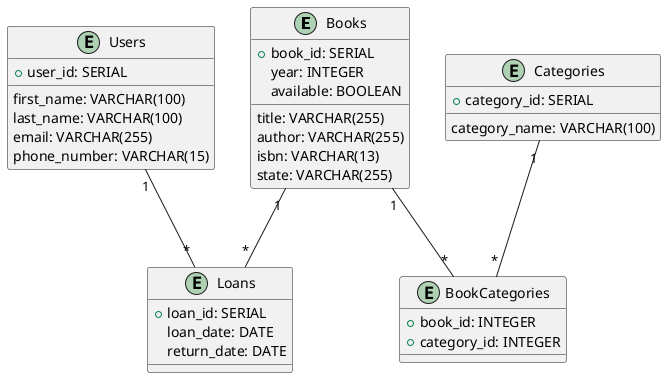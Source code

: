 @startuml

entity "Books" as books {
  +book_id: SERIAL
  title: VARCHAR(255)
  author: VARCHAR(255)
  isbn: VARCHAR(13)
  year: INTEGER
  state: VARCHAR(255)
  available: BOOLEAN
}

entity "Users" as users {
  +user_id: SERIAL
  first_name: VARCHAR(100)
  last_name: VARCHAR(100)
  email: VARCHAR(255)
  phone_number: VARCHAR(15)
}

entity "Loans" as loans {
  +loan_id: SERIAL
  loan_date: DATE
  return_date: DATE
}

entity "Categories" as categories {
  +category_id: SERIAL
  category_name: VARCHAR(100)
}

entity "BookCategories" as bookCategories {
  +book_id: INTEGER
  +category_id: INTEGER
}

' Relationships
books -- loans : "1"  "*"
users -- loans : "1"  "*"
books -- bookCategories : "1"  "*"
categories -- bookCategories : "1"  "*"

@enduml
